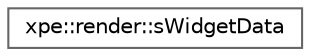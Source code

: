 digraph "Graphical Class Hierarchy"
{
 // LATEX_PDF_SIZE
  bgcolor="transparent";
  edge [fontname=Helvetica,fontsize=10,labelfontname=Helvetica,labelfontsize=10];
  node [fontname=Helvetica,fontsize=10,shape=box,height=0.2,width=0.4];
  rankdir="LR";
  Node0 [id="Node000000",label="xpe::render::sWidgetData",height=0.2,width=0.4,color="grey40", fillcolor="white", style="filled",URL="$structxpe_1_1render_1_1s_widget_data.html",tooltip=" "];
}
